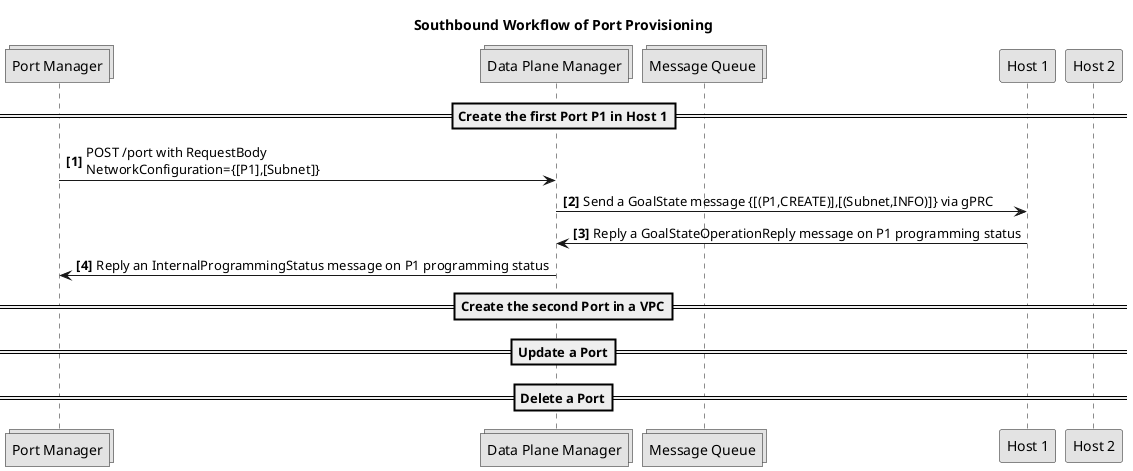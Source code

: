 ' Copyright 2019 The Alcor Authors.

' Licensed under the Apache License, Version 2.0 (the "License");
'        you may not use this file except in compliance with the License.
'        You may obtain a copy of the License at

'        http://www.apache.org/licenses/LICENSE-2.0

'        Unless required by applicable law or agreed to in writing, software
'        distributed under the License is distributed on an "AS IS" BASIS,
'        WITHOUT WARRANTIES OR CONDITIONS OF ANY KIND, either express or implied.
'        See the License for the specific language governing permissions and
'        limitations under the License.

@startuml

title Southbound Workflow of Port Provisioning

skinparam monochrome true
collections "Port Manager" as pm
collections "Data Plane Manager" as dpm
collections "Message Queue" as mq
participant "Host 1" as host1
participant "Host 2" as host2

==Create the first Port P1 in Host 1==
autonumber "<b>[0]"
pm -> dpm: POST /port with RequestBody\nNetworkConfiguration={[P1],[Subnet]}
dpm -> host1: Send a GoalState message {[(P1,CREATE)],[(Subnet,INFO)]} via gPRC
host1 -> dpm: Reply a GoalStateOperationReply message on P1 programming status
dpm -> pm: Reply an InternalProgrammingStatus message on P1 programming status

==Create the second Port in a VPC==
autonumber "<b>[0]"

==Update a Port==
autonumber "<b>[0]"

==Delete a Port==
autonumber "<b>[0]"

@enduml
